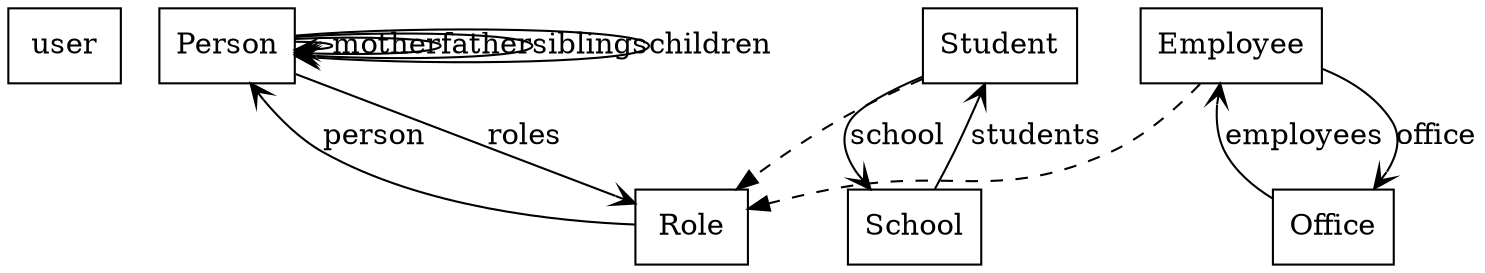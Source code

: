digraph database {
  node[shape=box,color=black];
  subgraph inheritance {
    edge[style=dashed,dir=forward,arrowhead=normal];
    "user";
    "Person";
    "Role";
    "Student" -> "Role";
    "Employee" -> "Role";
    "School";
    "Office";
  }
  subgraph relations {
    edge[dir=forward,arrowhead=vee];
    "Person" -> "Person" [label="mother"];
    "Person" -> "Person" [label="father"];
    "Person" -> "Person" [label="siblings"];
    "Person" -> "Person" [label="children"];
    "Person" -> "Role" [label="roles"];
    "Role" -> "Person" [label="person"];
    "School" -> "Student" [label="students"];
    "Student" -> "School" [label="school"];
    "Employee" -> "Office" [label="office"];
    "Office" -> "Employee" [label="employees"];
  }
}
